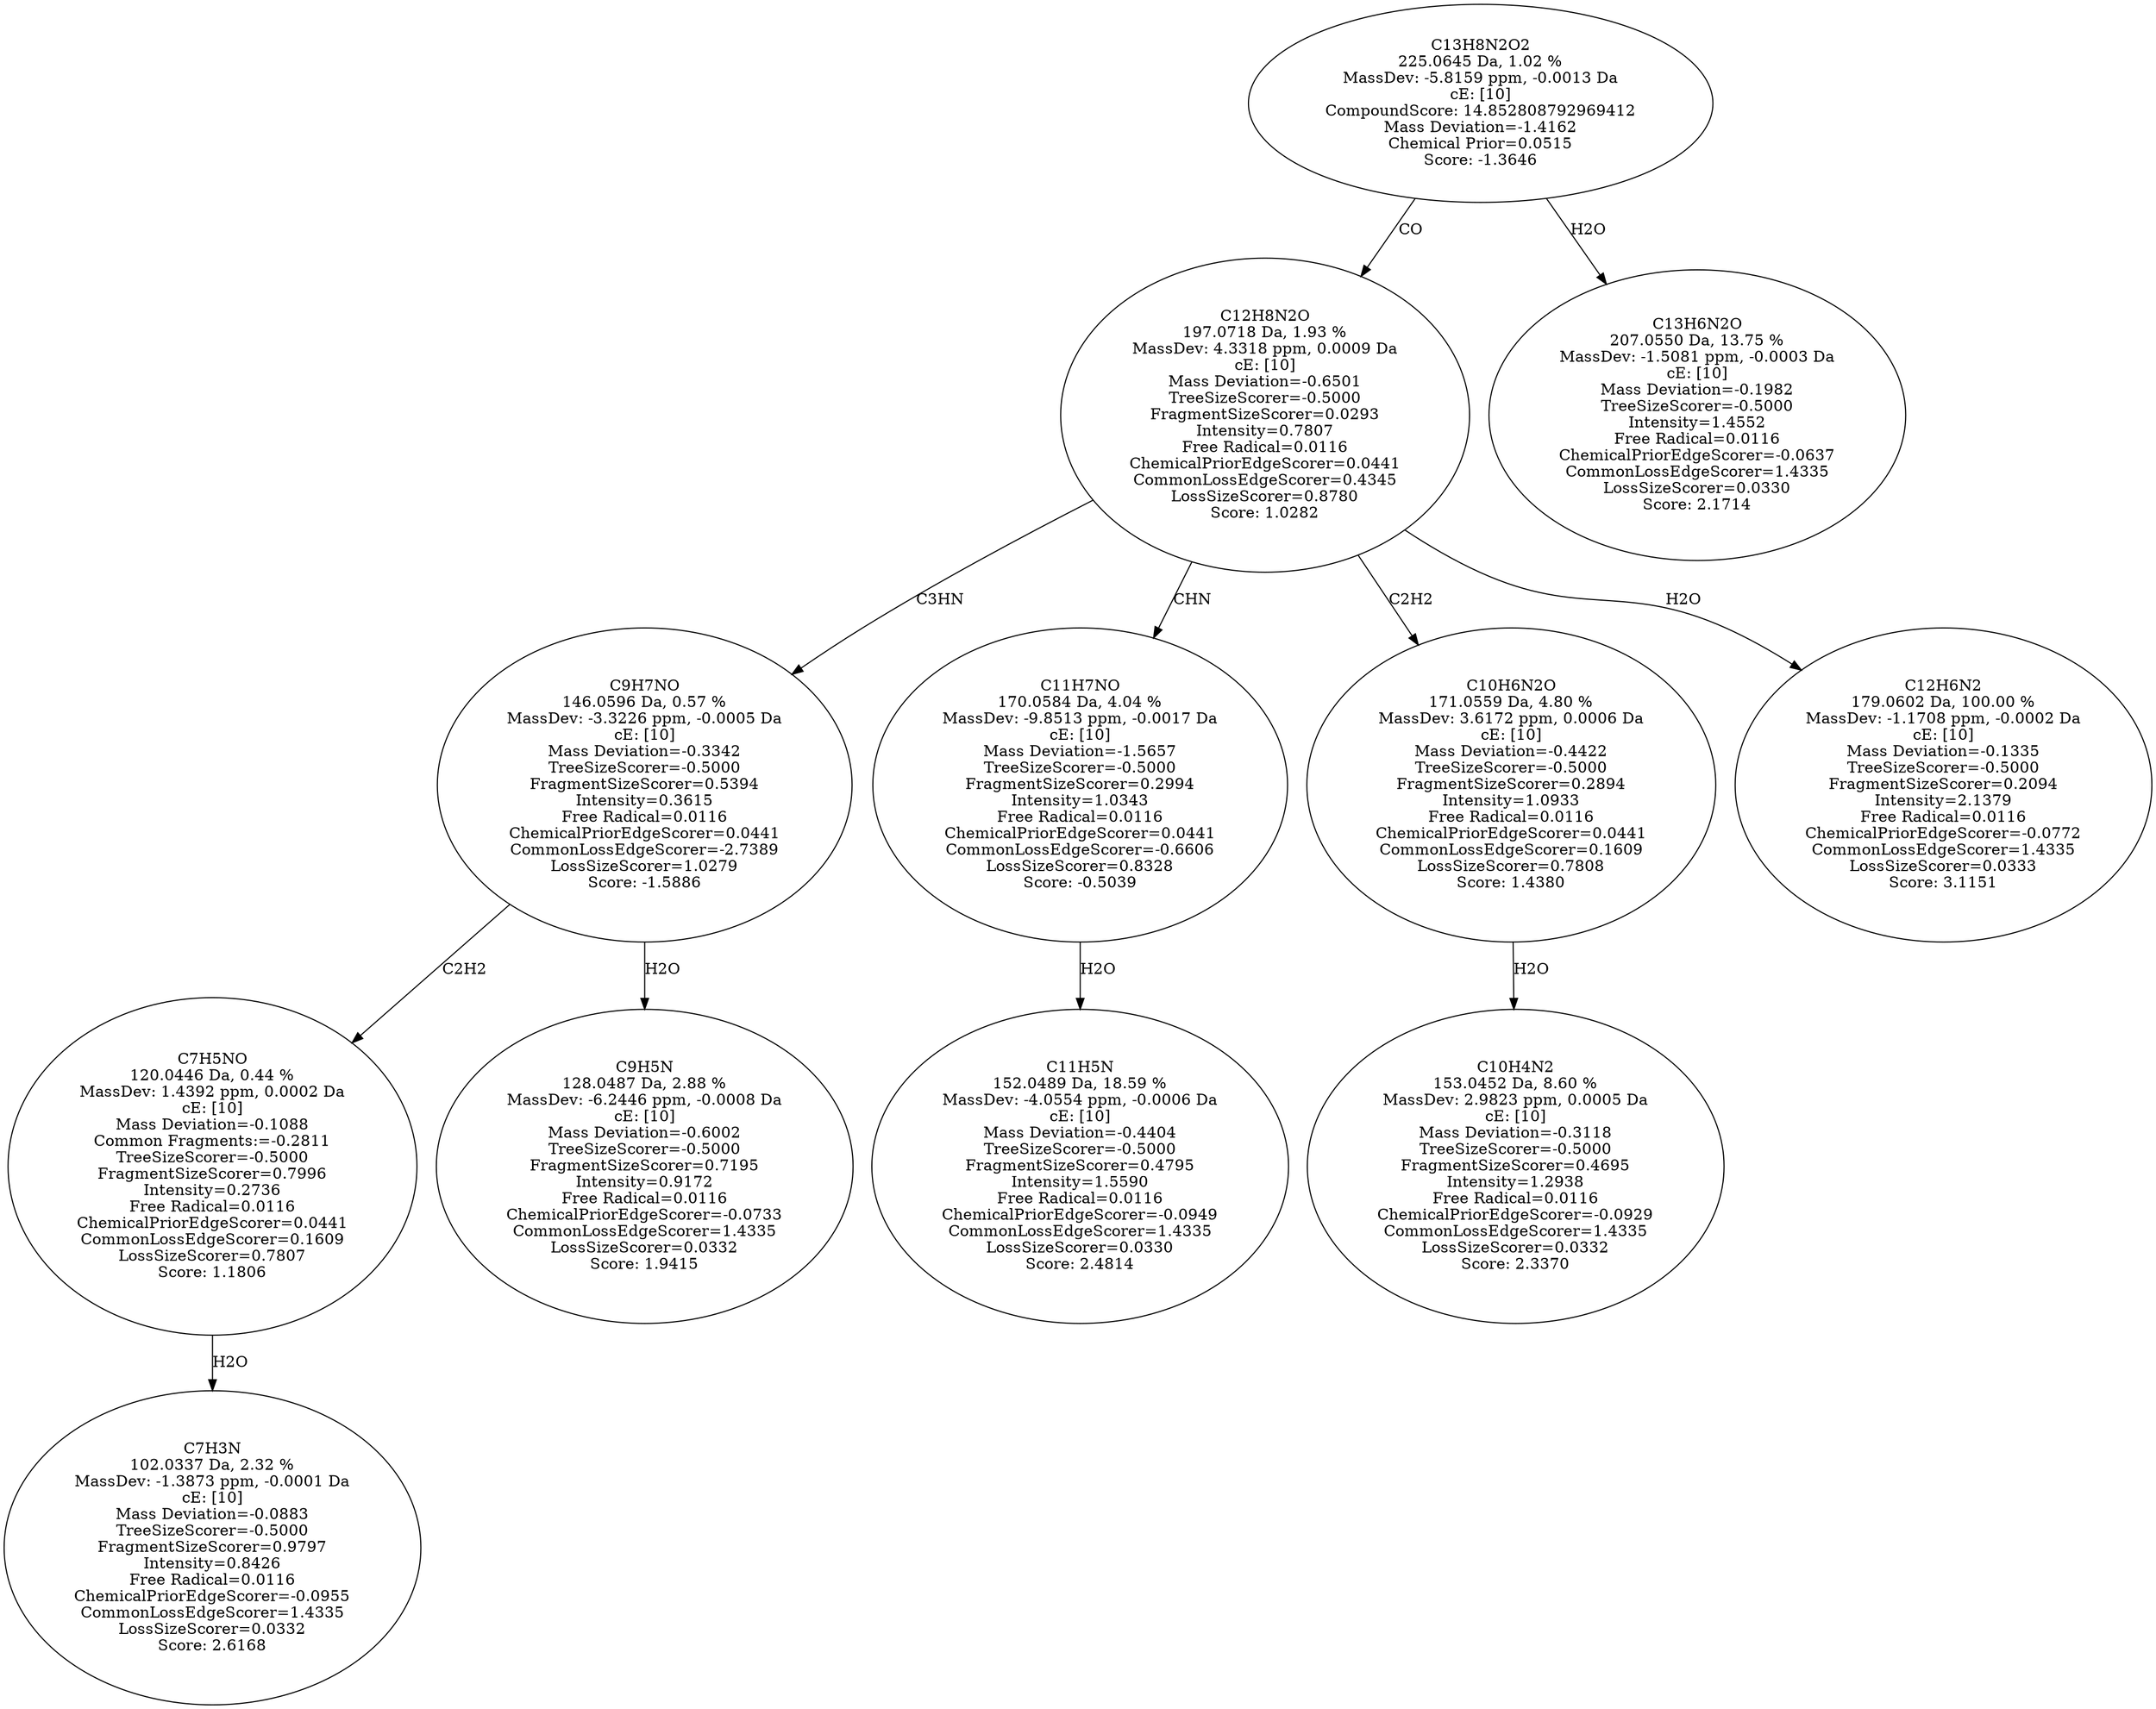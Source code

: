 strict digraph {
v1 [label="C7H3N\n102.0337 Da, 2.32 %\nMassDev: -1.3873 ppm, -0.0001 Da\ncE: [10]\nMass Deviation=-0.0883\nTreeSizeScorer=-0.5000\nFragmentSizeScorer=0.9797\nIntensity=0.8426\nFree Radical=0.0116\nChemicalPriorEdgeScorer=-0.0955\nCommonLossEdgeScorer=1.4335\nLossSizeScorer=0.0332\nScore: 2.6168"];
v2 [label="C7H5NO\n120.0446 Da, 0.44 %\nMassDev: 1.4392 ppm, 0.0002 Da\ncE: [10]\nMass Deviation=-0.1088\nCommon Fragments:=-0.2811\nTreeSizeScorer=-0.5000\nFragmentSizeScorer=0.7996\nIntensity=0.2736\nFree Radical=0.0116\nChemicalPriorEdgeScorer=0.0441\nCommonLossEdgeScorer=0.1609\nLossSizeScorer=0.7807\nScore: 1.1806"];
v3 [label="C9H5N\n128.0487 Da, 2.88 %\nMassDev: -6.2446 ppm, -0.0008 Da\ncE: [10]\nMass Deviation=-0.6002\nTreeSizeScorer=-0.5000\nFragmentSizeScorer=0.7195\nIntensity=0.9172\nFree Radical=0.0116\nChemicalPriorEdgeScorer=-0.0733\nCommonLossEdgeScorer=1.4335\nLossSizeScorer=0.0332\nScore: 1.9415"];
v4 [label="C9H7NO\n146.0596 Da, 0.57 %\nMassDev: -3.3226 ppm, -0.0005 Da\ncE: [10]\nMass Deviation=-0.3342\nTreeSizeScorer=-0.5000\nFragmentSizeScorer=0.5394\nIntensity=0.3615\nFree Radical=0.0116\nChemicalPriorEdgeScorer=0.0441\nCommonLossEdgeScorer=-2.7389\nLossSizeScorer=1.0279\nScore: -1.5886"];
v5 [label="C11H5N\n152.0489 Da, 18.59 %\nMassDev: -4.0554 ppm, -0.0006 Da\ncE: [10]\nMass Deviation=-0.4404\nTreeSizeScorer=-0.5000\nFragmentSizeScorer=0.4795\nIntensity=1.5590\nFree Radical=0.0116\nChemicalPriorEdgeScorer=-0.0949\nCommonLossEdgeScorer=1.4335\nLossSizeScorer=0.0330\nScore: 2.4814"];
v6 [label="C11H7NO\n170.0584 Da, 4.04 %\nMassDev: -9.8513 ppm, -0.0017 Da\ncE: [10]\nMass Deviation=-1.5657\nTreeSizeScorer=-0.5000\nFragmentSizeScorer=0.2994\nIntensity=1.0343\nFree Radical=0.0116\nChemicalPriorEdgeScorer=0.0441\nCommonLossEdgeScorer=-0.6606\nLossSizeScorer=0.8328\nScore: -0.5039"];
v7 [label="C10H4N2\n153.0452 Da, 8.60 %\nMassDev: 2.9823 ppm, 0.0005 Da\ncE: [10]\nMass Deviation=-0.3118\nTreeSizeScorer=-0.5000\nFragmentSizeScorer=0.4695\nIntensity=1.2938\nFree Radical=0.0116\nChemicalPriorEdgeScorer=-0.0929\nCommonLossEdgeScorer=1.4335\nLossSizeScorer=0.0332\nScore: 2.3370"];
v8 [label="C10H6N2O\n171.0559 Da, 4.80 %\nMassDev: 3.6172 ppm, 0.0006 Da\ncE: [10]\nMass Deviation=-0.4422\nTreeSizeScorer=-0.5000\nFragmentSizeScorer=0.2894\nIntensity=1.0933\nFree Radical=0.0116\nChemicalPriorEdgeScorer=0.0441\nCommonLossEdgeScorer=0.1609\nLossSizeScorer=0.7808\nScore: 1.4380"];
v9 [label="C12H6N2\n179.0602 Da, 100.00 %\nMassDev: -1.1708 ppm, -0.0002 Da\ncE: [10]\nMass Deviation=-0.1335\nTreeSizeScorer=-0.5000\nFragmentSizeScorer=0.2094\nIntensity=2.1379\nFree Radical=0.0116\nChemicalPriorEdgeScorer=-0.0772\nCommonLossEdgeScorer=1.4335\nLossSizeScorer=0.0333\nScore: 3.1151"];
v10 [label="C12H8N2O\n197.0718 Da, 1.93 %\nMassDev: 4.3318 ppm, 0.0009 Da\ncE: [10]\nMass Deviation=-0.6501\nTreeSizeScorer=-0.5000\nFragmentSizeScorer=0.0293\nIntensity=0.7807\nFree Radical=0.0116\nChemicalPriorEdgeScorer=0.0441\nCommonLossEdgeScorer=0.4345\nLossSizeScorer=0.8780\nScore: 1.0282"];
v11 [label="C13H6N2O\n207.0550 Da, 13.75 %\nMassDev: -1.5081 ppm, -0.0003 Da\ncE: [10]\nMass Deviation=-0.1982\nTreeSizeScorer=-0.5000\nIntensity=1.4552\nFree Radical=0.0116\nChemicalPriorEdgeScorer=-0.0637\nCommonLossEdgeScorer=1.4335\nLossSizeScorer=0.0330\nScore: 2.1714"];
v12 [label="C13H8N2O2\n225.0645 Da, 1.02 %\nMassDev: -5.8159 ppm, -0.0013 Da\ncE: [10]\nCompoundScore: 14.852808792969412\nMass Deviation=-1.4162\nChemical Prior=0.0515\nScore: -1.3646"];
v2 -> v1 [label="H2O"];
v4 -> v2 [label="C2H2"];
v4 -> v3 [label="H2O"];
v10 -> v4 [label="C3HN"];
v6 -> v5 [label="H2O"];
v10 -> v6 [label="CHN"];
v8 -> v7 [label="H2O"];
v10 -> v8 [label="C2H2"];
v10 -> v9 [label="H2O"];
v12 -> v10 [label="CO"];
v12 -> v11 [label="H2O"];
}